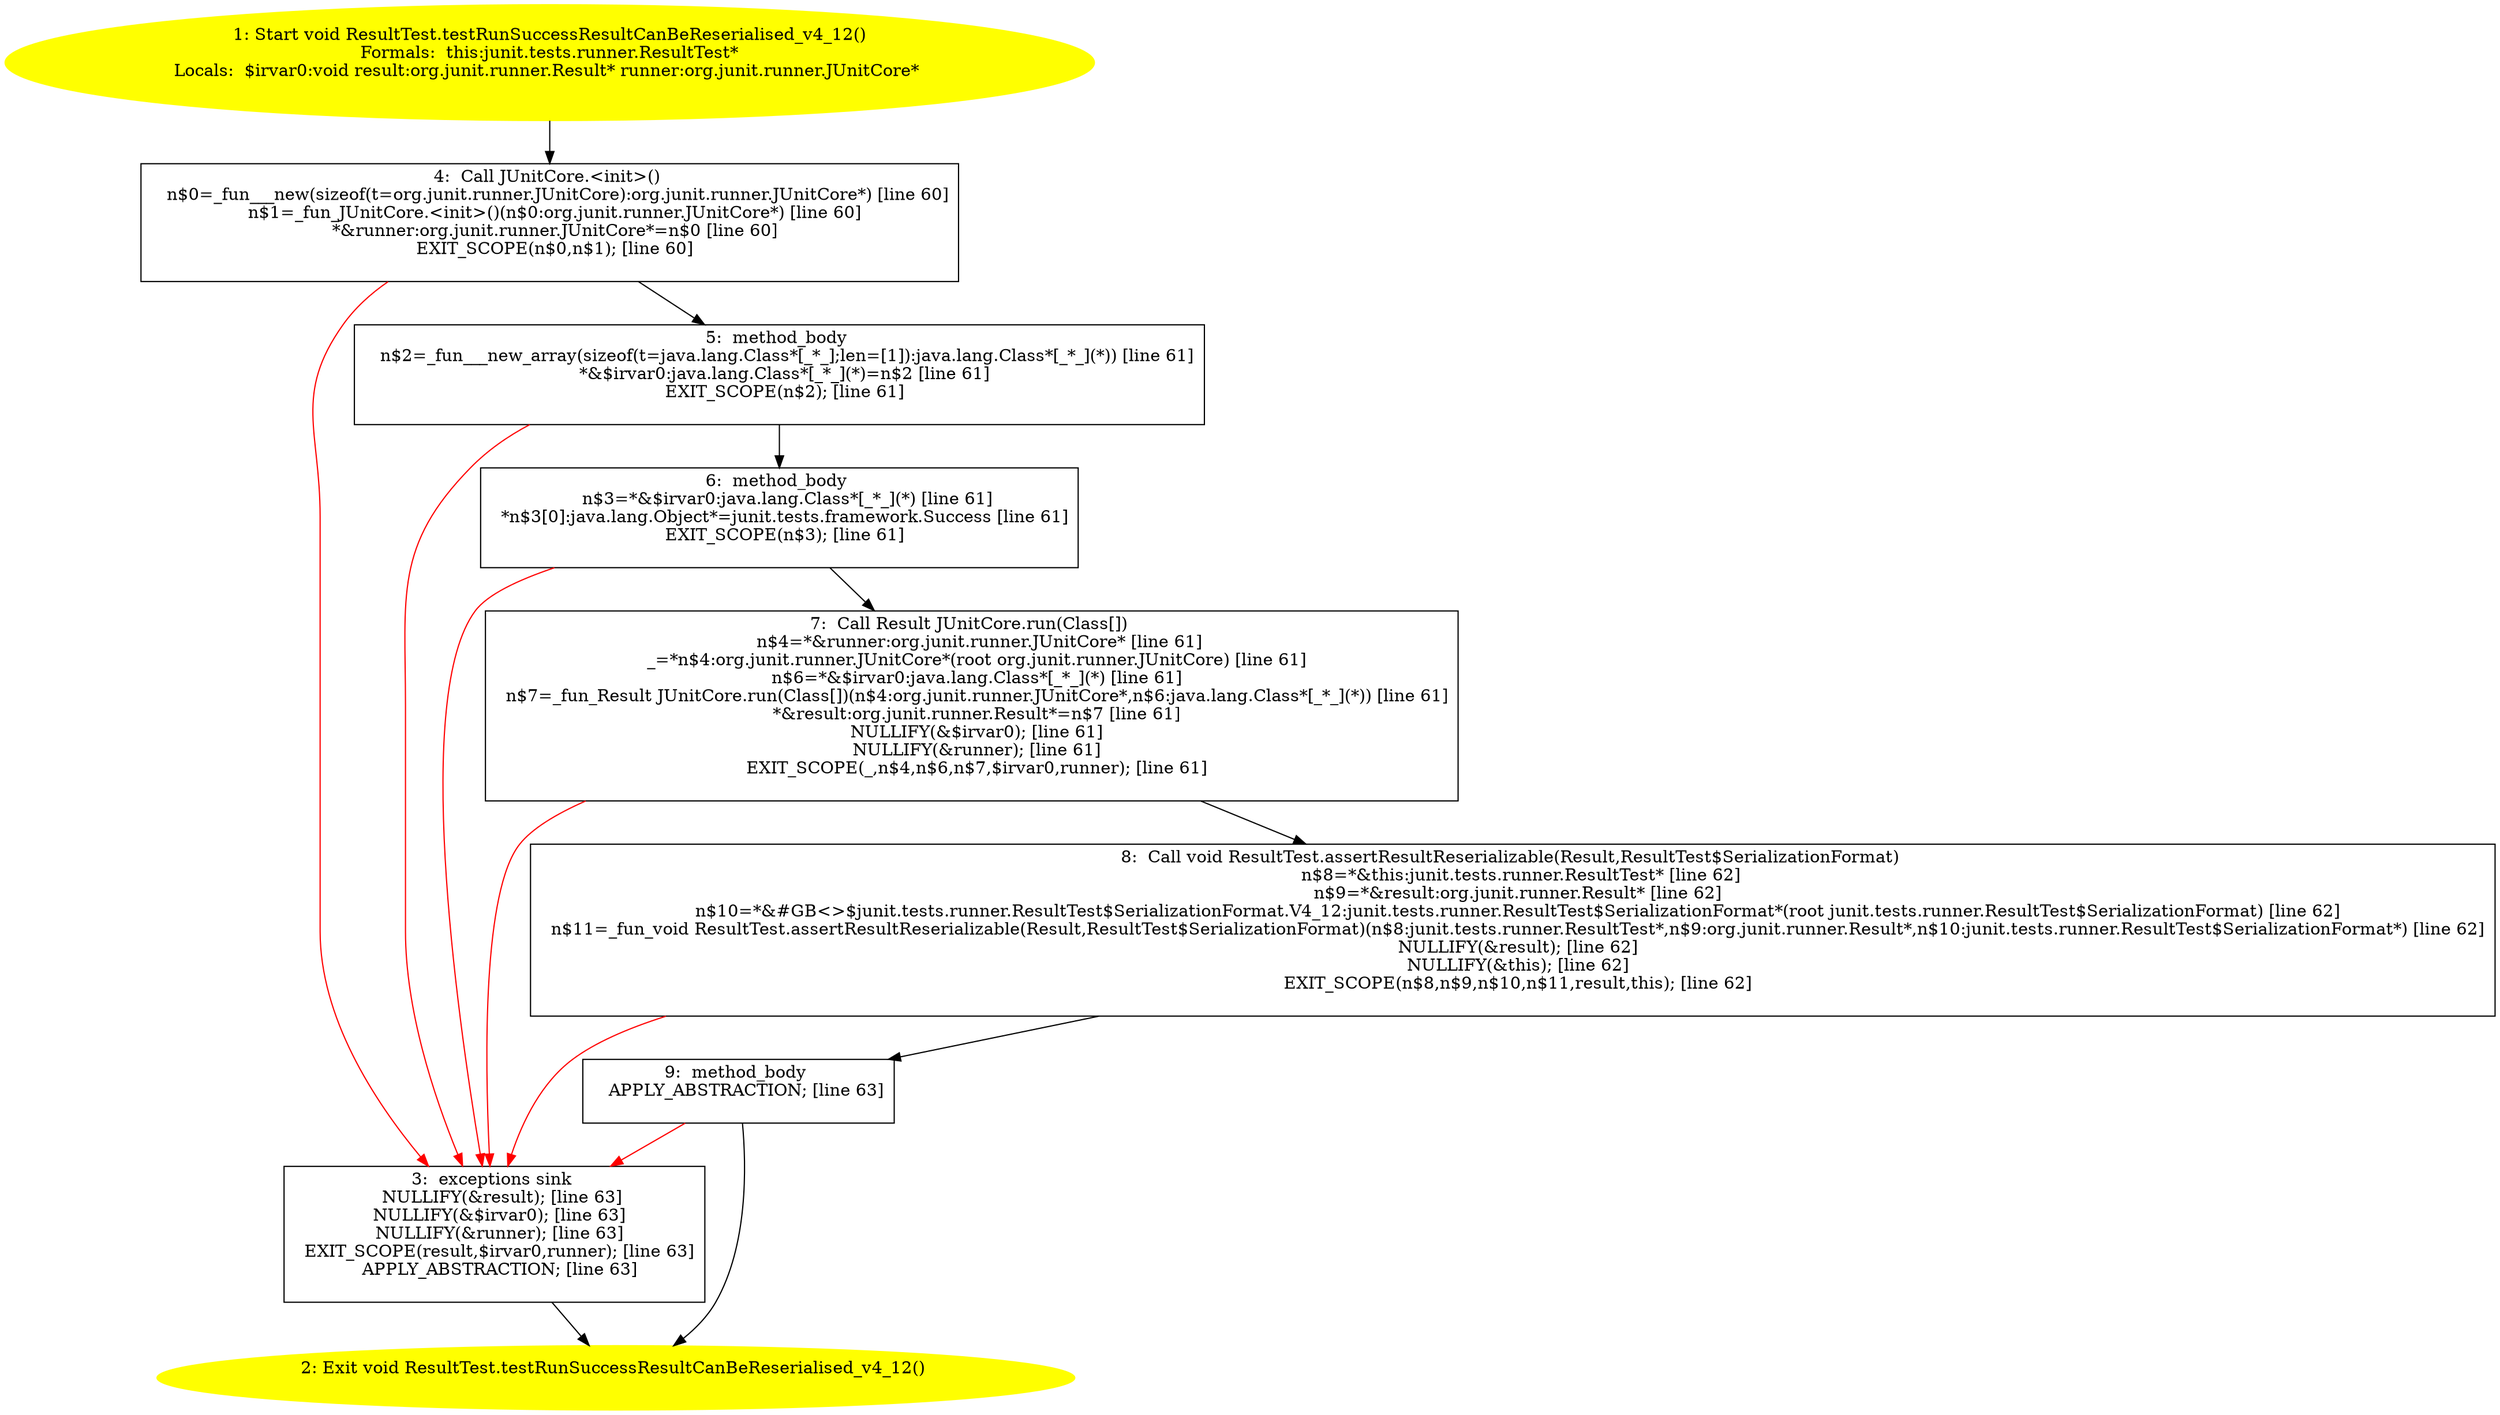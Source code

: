 /* @generated */
digraph cfg {
"junit.tests.runner.ResultTest.testRunSuccessResultCanBeReserialised_v4_12():void.4cccfbf328430f8fd23c28338b5c6609_1" [label="1: Start void ResultTest.testRunSuccessResultCanBeReserialised_v4_12()\nFormals:  this:junit.tests.runner.ResultTest*\nLocals:  $irvar0:void result:org.junit.runner.Result* runner:org.junit.runner.JUnitCore* \n  " color=yellow style=filled]
	

	 "junit.tests.runner.ResultTest.testRunSuccessResultCanBeReserialised_v4_12():void.4cccfbf328430f8fd23c28338b5c6609_1" -> "junit.tests.runner.ResultTest.testRunSuccessResultCanBeReserialised_v4_12():void.4cccfbf328430f8fd23c28338b5c6609_4" ;
"junit.tests.runner.ResultTest.testRunSuccessResultCanBeReserialised_v4_12():void.4cccfbf328430f8fd23c28338b5c6609_2" [label="2: Exit void ResultTest.testRunSuccessResultCanBeReserialised_v4_12() \n  " color=yellow style=filled]
	

"junit.tests.runner.ResultTest.testRunSuccessResultCanBeReserialised_v4_12():void.4cccfbf328430f8fd23c28338b5c6609_3" [label="3:  exceptions sink \n   NULLIFY(&result); [line 63]\n  NULLIFY(&$irvar0); [line 63]\n  NULLIFY(&runner); [line 63]\n  EXIT_SCOPE(result,$irvar0,runner); [line 63]\n  APPLY_ABSTRACTION; [line 63]\n " shape="box"]
	

	 "junit.tests.runner.ResultTest.testRunSuccessResultCanBeReserialised_v4_12():void.4cccfbf328430f8fd23c28338b5c6609_3" -> "junit.tests.runner.ResultTest.testRunSuccessResultCanBeReserialised_v4_12():void.4cccfbf328430f8fd23c28338b5c6609_2" ;
"junit.tests.runner.ResultTest.testRunSuccessResultCanBeReserialised_v4_12():void.4cccfbf328430f8fd23c28338b5c6609_4" [label="4:  Call JUnitCore.<init>() \n   n$0=_fun___new(sizeof(t=org.junit.runner.JUnitCore):org.junit.runner.JUnitCore*) [line 60]\n  n$1=_fun_JUnitCore.<init>()(n$0:org.junit.runner.JUnitCore*) [line 60]\n  *&runner:org.junit.runner.JUnitCore*=n$0 [line 60]\n  EXIT_SCOPE(n$0,n$1); [line 60]\n " shape="box"]
	

	 "junit.tests.runner.ResultTest.testRunSuccessResultCanBeReserialised_v4_12():void.4cccfbf328430f8fd23c28338b5c6609_4" -> "junit.tests.runner.ResultTest.testRunSuccessResultCanBeReserialised_v4_12():void.4cccfbf328430f8fd23c28338b5c6609_5" ;
	 "junit.tests.runner.ResultTest.testRunSuccessResultCanBeReserialised_v4_12():void.4cccfbf328430f8fd23c28338b5c6609_4" -> "junit.tests.runner.ResultTest.testRunSuccessResultCanBeReserialised_v4_12():void.4cccfbf328430f8fd23c28338b5c6609_3" [color="red" ];
"junit.tests.runner.ResultTest.testRunSuccessResultCanBeReserialised_v4_12():void.4cccfbf328430f8fd23c28338b5c6609_5" [label="5:  method_body \n   n$2=_fun___new_array(sizeof(t=java.lang.Class*[_*_];len=[1]):java.lang.Class*[_*_](*)) [line 61]\n  *&$irvar0:java.lang.Class*[_*_](*)=n$2 [line 61]\n  EXIT_SCOPE(n$2); [line 61]\n " shape="box"]
	

	 "junit.tests.runner.ResultTest.testRunSuccessResultCanBeReserialised_v4_12():void.4cccfbf328430f8fd23c28338b5c6609_5" -> "junit.tests.runner.ResultTest.testRunSuccessResultCanBeReserialised_v4_12():void.4cccfbf328430f8fd23c28338b5c6609_6" ;
	 "junit.tests.runner.ResultTest.testRunSuccessResultCanBeReserialised_v4_12():void.4cccfbf328430f8fd23c28338b5c6609_5" -> "junit.tests.runner.ResultTest.testRunSuccessResultCanBeReserialised_v4_12():void.4cccfbf328430f8fd23c28338b5c6609_3" [color="red" ];
"junit.tests.runner.ResultTest.testRunSuccessResultCanBeReserialised_v4_12():void.4cccfbf328430f8fd23c28338b5c6609_6" [label="6:  method_body \n   n$3=*&$irvar0:java.lang.Class*[_*_](*) [line 61]\n  *n$3[0]:java.lang.Object*=junit.tests.framework.Success [line 61]\n  EXIT_SCOPE(n$3); [line 61]\n " shape="box"]
	

	 "junit.tests.runner.ResultTest.testRunSuccessResultCanBeReserialised_v4_12():void.4cccfbf328430f8fd23c28338b5c6609_6" -> "junit.tests.runner.ResultTest.testRunSuccessResultCanBeReserialised_v4_12():void.4cccfbf328430f8fd23c28338b5c6609_7" ;
	 "junit.tests.runner.ResultTest.testRunSuccessResultCanBeReserialised_v4_12():void.4cccfbf328430f8fd23c28338b5c6609_6" -> "junit.tests.runner.ResultTest.testRunSuccessResultCanBeReserialised_v4_12():void.4cccfbf328430f8fd23c28338b5c6609_3" [color="red" ];
"junit.tests.runner.ResultTest.testRunSuccessResultCanBeReserialised_v4_12():void.4cccfbf328430f8fd23c28338b5c6609_7" [label="7:  Call Result JUnitCore.run(Class[]) \n   n$4=*&runner:org.junit.runner.JUnitCore* [line 61]\n  _=*n$4:org.junit.runner.JUnitCore*(root org.junit.runner.JUnitCore) [line 61]\n  n$6=*&$irvar0:java.lang.Class*[_*_](*) [line 61]\n  n$7=_fun_Result JUnitCore.run(Class[])(n$4:org.junit.runner.JUnitCore*,n$6:java.lang.Class*[_*_](*)) [line 61]\n  *&result:org.junit.runner.Result*=n$7 [line 61]\n  NULLIFY(&$irvar0); [line 61]\n  NULLIFY(&runner); [line 61]\n  EXIT_SCOPE(_,n$4,n$6,n$7,$irvar0,runner); [line 61]\n " shape="box"]
	

	 "junit.tests.runner.ResultTest.testRunSuccessResultCanBeReserialised_v4_12():void.4cccfbf328430f8fd23c28338b5c6609_7" -> "junit.tests.runner.ResultTest.testRunSuccessResultCanBeReserialised_v4_12():void.4cccfbf328430f8fd23c28338b5c6609_8" ;
	 "junit.tests.runner.ResultTest.testRunSuccessResultCanBeReserialised_v4_12():void.4cccfbf328430f8fd23c28338b5c6609_7" -> "junit.tests.runner.ResultTest.testRunSuccessResultCanBeReserialised_v4_12():void.4cccfbf328430f8fd23c28338b5c6609_3" [color="red" ];
"junit.tests.runner.ResultTest.testRunSuccessResultCanBeReserialised_v4_12():void.4cccfbf328430f8fd23c28338b5c6609_8" [label="8:  Call void ResultTest.assertResultReserializable(Result,ResultTest$SerializationFormat) \n   n$8=*&this:junit.tests.runner.ResultTest* [line 62]\n  n$9=*&result:org.junit.runner.Result* [line 62]\n  n$10=*&#GB<>$junit.tests.runner.ResultTest$SerializationFormat.V4_12:junit.tests.runner.ResultTest$SerializationFormat*(root junit.tests.runner.ResultTest$SerializationFormat) [line 62]\n  n$11=_fun_void ResultTest.assertResultReserializable(Result,ResultTest$SerializationFormat)(n$8:junit.tests.runner.ResultTest*,n$9:org.junit.runner.Result*,n$10:junit.tests.runner.ResultTest$SerializationFormat*) [line 62]\n  NULLIFY(&result); [line 62]\n  NULLIFY(&this); [line 62]\n  EXIT_SCOPE(n$8,n$9,n$10,n$11,result,this); [line 62]\n " shape="box"]
	

	 "junit.tests.runner.ResultTest.testRunSuccessResultCanBeReserialised_v4_12():void.4cccfbf328430f8fd23c28338b5c6609_8" -> "junit.tests.runner.ResultTest.testRunSuccessResultCanBeReserialised_v4_12():void.4cccfbf328430f8fd23c28338b5c6609_9" ;
	 "junit.tests.runner.ResultTest.testRunSuccessResultCanBeReserialised_v4_12():void.4cccfbf328430f8fd23c28338b5c6609_8" -> "junit.tests.runner.ResultTest.testRunSuccessResultCanBeReserialised_v4_12():void.4cccfbf328430f8fd23c28338b5c6609_3" [color="red" ];
"junit.tests.runner.ResultTest.testRunSuccessResultCanBeReserialised_v4_12():void.4cccfbf328430f8fd23c28338b5c6609_9" [label="9:  method_body \n   APPLY_ABSTRACTION; [line 63]\n " shape="box"]
	

	 "junit.tests.runner.ResultTest.testRunSuccessResultCanBeReserialised_v4_12():void.4cccfbf328430f8fd23c28338b5c6609_9" -> "junit.tests.runner.ResultTest.testRunSuccessResultCanBeReserialised_v4_12():void.4cccfbf328430f8fd23c28338b5c6609_2" ;
	 "junit.tests.runner.ResultTest.testRunSuccessResultCanBeReserialised_v4_12():void.4cccfbf328430f8fd23c28338b5c6609_9" -> "junit.tests.runner.ResultTest.testRunSuccessResultCanBeReserialised_v4_12():void.4cccfbf328430f8fd23c28338b5c6609_3" [color="red" ];
}
